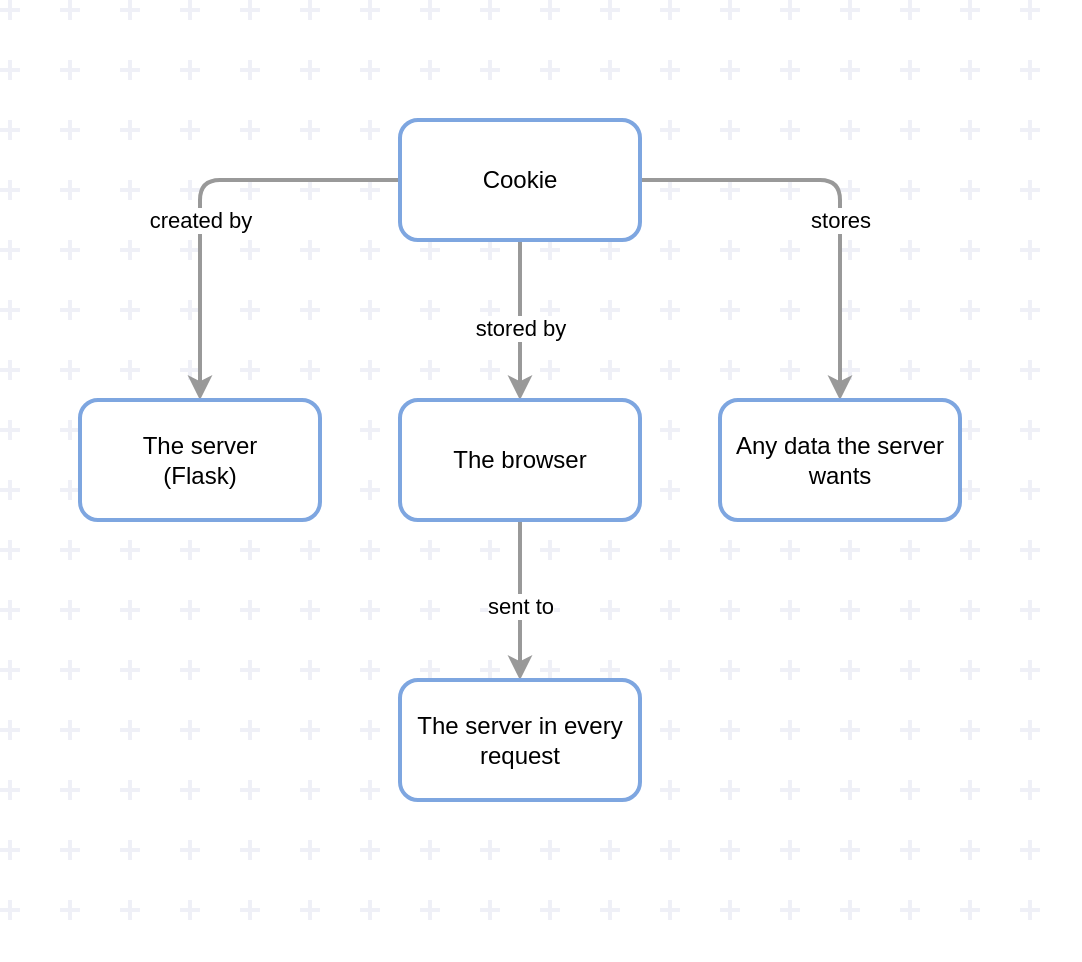 <mxfile scale="2.5" border="0">
    <diagram id="hvXVmtLN84fM57t1r2kW" name="Page-1">
        <mxGraphModel dx="1111" dy="496" grid="1" gridSize="10" guides="1" tooltips="1" connect="1" arrows="1" fold="1" page="1" pageScale="1" pageWidth="1169" pageHeight="827" math="0" shadow="0">
            <root>
                <mxCell id="0"/>
                <mxCell id="WDFroLOSNas-2Gb8HKun-86" value="Pattern" parent="0"/>
                <mxCell id="WDFroLOSNas-2Gb8HKun-160" value="" style="group" parent="WDFroLOSNas-2Gb8HKun-86" vertex="1" connectable="0">
                    <mxGeometry x="300" width="540" height="480" as="geometry"/>
                </mxCell>
                <mxCell id="WDFroLOSNas-2Gb8HKun-87" value="" style="shape=image;verticalLabelPosition=bottom;labelBackgroundColor=none;verticalAlign=top;aspect=fixed;imageAspect=0;image=data:image/svg+xml,%3Csvg width='60' height='60' viewBox='0 0 60 60' xmlns='http://www.w3.org/2000/svg'%3E%3Cg fill='none' fill-rule='evenodd'%3E%3Cg fill='%23d3d4e8' fill-opacity='0.36'%3E%3Cpath d='M36 34v-4h-2v4h-4v2h4v4h2v-4h4v-2h-4zm0-30V0h-2v4h-4v2h4v4h2V6h4V4h-4zM6 34v-4H4v4H0v2h4v4h2v-4h4v-2H6zM6 4V0H4v4H0v2h4v4h2V6h4V4H6z'/%3E%3C/g%3E%3C/g%3E%3C/svg%3E;imageBackground=none;fontColor=none;noLabel=1;sketch=0;imageBorder=none;" parent="WDFroLOSNas-2Gb8HKun-160" vertex="1">
                    <mxGeometry x="120" width="60" height="60" as="geometry"/>
                </mxCell>
                <mxCell id="WDFroLOSNas-2Gb8HKun-88" value="" style="shape=image;verticalLabelPosition=bottom;labelBackgroundColor=none;verticalAlign=top;aspect=fixed;imageAspect=0;image=data:image/svg+xml,%3Csvg width='60' height='60' viewBox='0 0 60 60' xmlns='http://www.w3.org/2000/svg'%3E%3Cg fill='none' fill-rule='evenodd'%3E%3Cg fill='%23d3d4e8' fill-opacity='0.36'%3E%3Cpath d='M36 34v-4h-2v4h-4v2h4v4h2v-4h4v-2h-4zm0-30V0h-2v4h-4v2h4v4h2V6h4V4h-4zM6 34v-4H4v4H0v2h4v4h2v-4h4v-2H6zM6 4V0H4v4H0v2h4v4h2V6h4V4H6z'/%3E%3C/g%3E%3C/g%3E%3C/svg%3E;imageBackground=none;fontColor=none;noLabel=1;sketch=0;imageBorder=none;" parent="WDFroLOSNas-2Gb8HKun-160" vertex="1">
                    <mxGeometry x="60" width="60" height="60" as="geometry"/>
                </mxCell>
                <mxCell id="WDFroLOSNas-2Gb8HKun-89" value="" style="shape=image;verticalLabelPosition=bottom;labelBackgroundColor=none;verticalAlign=top;aspect=fixed;imageAspect=0;image=data:image/svg+xml,%3Csvg width='60' height='60' viewBox='0 0 60 60' xmlns='http://www.w3.org/2000/svg'%3E%3Cg fill='none' fill-rule='evenodd'%3E%3Cg fill='%23d3d4e8' fill-opacity='0.36'%3E%3Cpath d='M36 34v-4h-2v4h-4v2h4v4h2v-4h4v-2h-4zm0-30V0h-2v4h-4v2h4v4h2V6h4V4h-4zM6 34v-4H4v4H0v2h4v4h2v-4h4v-2H6zM6 4V0H4v4H0v2h4v4h2V6h4V4H6z'/%3E%3C/g%3E%3C/g%3E%3C/svg%3E;imageBackground=none;fontColor=none;noLabel=1;sketch=0;imageBorder=none;" parent="WDFroLOSNas-2Gb8HKun-160" vertex="1">
                    <mxGeometry width="60" height="60" as="geometry"/>
                </mxCell>
                <mxCell id="WDFroLOSNas-2Gb8HKun-90" value="" style="shape=image;verticalLabelPosition=bottom;labelBackgroundColor=none;verticalAlign=top;aspect=fixed;imageAspect=0;image=data:image/svg+xml,%3Csvg width='60' height='60' viewBox='0 0 60 60' xmlns='http://www.w3.org/2000/svg'%3E%3Cg fill='none' fill-rule='evenodd'%3E%3Cg fill='%23d3d4e8' fill-opacity='0.36'%3E%3Cpath d='M36 34v-4h-2v4h-4v2h4v4h2v-4h4v-2h-4zm0-30V0h-2v4h-4v2h4v4h2V6h4V4h-4zM6 34v-4H4v4H0v2h4v4h2v-4h4v-2H6zM6 4V0H4v4H0v2h4v4h2V6h4V4H6z'/%3E%3C/g%3E%3C/g%3E%3C/svg%3E;imageBackground=none;fontColor=none;noLabel=1;sketch=0;imageBorder=none;" parent="WDFroLOSNas-2Gb8HKun-160" vertex="1">
                    <mxGeometry x="360" width="60" height="60" as="geometry"/>
                </mxCell>
                <mxCell id="WDFroLOSNas-2Gb8HKun-91" value="" style="shape=image;verticalLabelPosition=bottom;labelBackgroundColor=none;verticalAlign=top;aspect=fixed;imageAspect=0;image=data:image/svg+xml,%3Csvg width='60' height='60' viewBox='0 0 60 60' xmlns='http://www.w3.org/2000/svg'%3E%3Cg fill='none' fill-rule='evenodd'%3E%3Cg fill='%23d3d4e8' fill-opacity='0.36'%3E%3Cpath d='M36 34v-4h-2v4h-4v2h4v4h2v-4h4v-2h-4zm0-30V0h-2v4h-4v2h4v4h2V6h4V4h-4zM6 34v-4H4v4H0v2h4v4h2v-4h4v-2H6zM6 4V0H4v4H0v2h4v4h2V6h4V4H6z'/%3E%3C/g%3E%3C/g%3E%3C/svg%3E;imageBackground=none;fontColor=none;noLabel=1;sketch=0;imageBorder=none;" parent="WDFroLOSNas-2Gb8HKun-160" vertex="1">
                    <mxGeometry x="300" width="60" height="60" as="geometry"/>
                </mxCell>
                <mxCell id="WDFroLOSNas-2Gb8HKun-92" value="" style="shape=image;verticalLabelPosition=bottom;labelBackgroundColor=none;verticalAlign=top;aspect=fixed;imageAspect=0;image=data:image/svg+xml,%3Csvg width='60' height='60' viewBox='0 0 60 60' xmlns='http://www.w3.org/2000/svg'%3E%3Cg fill='none' fill-rule='evenodd'%3E%3Cg fill='%23d3d4e8' fill-opacity='0.36'%3E%3Cpath d='M36 34v-4h-2v4h-4v2h4v4h2v-4h4v-2h-4zm0-30V0h-2v4h-4v2h4v4h2V6h4V4h-4zM6 34v-4H4v4H0v2h4v4h2v-4h4v-2H6zM6 4V0H4v4H0v2h4v4h2V6h4V4H6z'/%3E%3C/g%3E%3C/g%3E%3C/svg%3E;imageBackground=none;fontColor=none;noLabel=1;sketch=0;imageBorder=none;" parent="WDFroLOSNas-2Gb8HKun-160" vertex="1">
                    <mxGeometry x="240" width="60" height="60" as="geometry"/>
                </mxCell>
                <mxCell id="WDFroLOSNas-2Gb8HKun-93" value="" style="shape=image;verticalLabelPosition=bottom;labelBackgroundColor=none;verticalAlign=top;aspect=fixed;imageAspect=0;image=data:image/svg+xml,%3Csvg width='60' height='60' viewBox='0 0 60 60' xmlns='http://www.w3.org/2000/svg'%3E%3Cg fill='none' fill-rule='evenodd'%3E%3Cg fill='%23d3d4e8' fill-opacity='0.36'%3E%3Cpath d='M36 34v-4h-2v4h-4v2h4v4h2v-4h4v-2h-4zm0-30V0h-2v4h-4v2h4v4h2V6h4V4h-4zM6 34v-4H4v4H0v2h4v4h2v-4h4v-2H6zM6 4V0H4v4H0v2h4v4h2V6h4V4H6z'/%3E%3C/g%3E%3C/g%3E%3C/svg%3E;imageBackground=none;fontColor=none;noLabel=1;sketch=0;imageBorder=none;" parent="WDFroLOSNas-2Gb8HKun-160" vertex="1">
                    <mxGeometry x="180" width="60" height="60" as="geometry"/>
                </mxCell>
                <mxCell id="WDFroLOSNas-2Gb8HKun-94" value="" style="shape=image;verticalLabelPosition=bottom;labelBackgroundColor=none;verticalAlign=top;aspect=fixed;imageAspect=0;image=data:image/svg+xml,%3Csvg width='60' height='60' viewBox='0 0 60 60' xmlns='http://www.w3.org/2000/svg'%3E%3Cg fill='none' fill-rule='evenodd'%3E%3Cg fill='%23d3d4e8' fill-opacity='0.36'%3E%3Cpath d='M36 34v-4h-2v4h-4v2h4v4h2v-4h4v-2h-4zm0-30V0h-2v4h-4v2h4v4h2V6h4V4h-4zM6 34v-4H4v4H0v2h4v4h2v-4h4v-2H6zM6 4V0H4v4H0v2h4v4h2V6h4V4H6z'/%3E%3C/g%3E%3C/g%3E%3C/svg%3E;imageBackground=none;fontColor=none;noLabel=1;sketch=0;imageBorder=none;" parent="WDFroLOSNas-2Gb8HKun-160" vertex="1">
                    <mxGeometry x="480" width="60" height="60" as="geometry"/>
                </mxCell>
                <mxCell id="WDFroLOSNas-2Gb8HKun-95" value="" style="shape=image;verticalLabelPosition=bottom;labelBackgroundColor=none;verticalAlign=top;aspect=fixed;imageAspect=0;image=data:image/svg+xml,%3Csvg width='60' height='60' viewBox='0 0 60 60' xmlns='http://www.w3.org/2000/svg'%3E%3Cg fill='none' fill-rule='evenodd'%3E%3Cg fill='%23d3d4e8' fill-opacity='0.36'%3E%3Cpath d='M36 34v-4h-2v4h-4v2h4v4h2v-4h4v-2h-4zm0-30V0h-2v4h-4v2h4v4h2V6h4V4h-4zM6 34v-4H4v4H0v2h4v4h2v-4h4v-2H6zM6 4V0H4v4H0v2h4v4h2V6h4V4H6z'/%3E%3C/g%3E%3C/g%3E%3C/svg%3E;imageBackground=none;fontColor=none;noLabel=1;sketch=0;imageBorder=none;" parent="WDFroLOSNas-2Gb8HKun-160" vertex="1">
                    <mxGeometry x="420" width="60" height="60" as="geometry"/>
                </mxCell>
                <mxCell id="WDFroLOSNas-2Gb8HKun-96" value="" style="shape=image;verticalLabelPosition=bottom;labelBackgroundColor=none;verticalAlign=top;aspect=fixed;imageAspect=0;image=data:image/svg+xml,%3Csvg width='60' height='60' viewBox='0 0 60 60' xmlns='http://www.w3.org/2000/svg'%3E%3Cg fill='none' fill-rule='evenodd'%3E%3Cg fill='%23d3d4e8' fill-opacity='0.36'%3E%3Cpath d='M36 34v-4h-2v4h-4v2h4v4h2v-4h4v-2h-4zm0-30V0h-2v4h-4v2h4v4h2V6h4V4h-4zM6 34v-4H4v4H0v2h4v4h2v-4h4v-2H6zM6 4V0H4v4H0v2h4v4h2V6h4V4H6z'/%3E%3C/g%3E%3C/g%3E%3C/svg%3E;imageBackground=none;fontColor=none;noLabel=1;sketch=0;imageBorder=none;" parent="WDFroLOSNas-2Gb8HKun-160" vertex="1">
                    <mxGeometry x="120" y="60" width="60" height="60" as="geometry"/>
                </mxCell>
                <mxCell id="WDFroLOSNas-2Gb8HKun-97" value="" style="shape=image;verticalLabelPosition=bottom;labelBackgroundColor=none;verticalAlign=top;aspect=fixed;imageAspect=0;image=data:image/svg+xml,%3Csvg width='60' height='60' viewBox='0 0 60 60' xmlns='http://www.w3.org/2000/svg'%3E%3Cg fill='none' fill-rule='evenodd'%3E%3Cg fill='%23d3d4e8' fill-opacity='0.36'%3E%3Cpath d='M36 34v-4h-2v4h-4v2h4v4h2v-4h4v-2h-4zm0-30V0h-2v4h-4v2h4v4h2V6h4V4h-4zM6 34v-4H4v4H0v2h4v4h2v-4h4v-2H6zM6 4V0H4v4H0v2h4v4h2V6h4V4H6z'/%3E%3C/g%3E%3C/g%3E%3C/svg%3E;imageBackground=none;fontColor=none;noLabel=1;sketch=0;imageBorder=none;" parent="WDFroLOSNas-2Gb8HKun-160" vertex="1">
                    <mxGeometry x="60" y="60" width="60" height="60" as="geometry"/>
                </mxCell>
                <mxCell id="WDFroLOSNas-2Gb8HKun-98" value="" style="shape=image;verticalLabelPosition=bottom;labelBackgroundColor=none;verticalAlign=top;aspect=fixed;imageAspect=0;image=data:image/svg+xml,%3Csvg width='60' height='60' viewBox='0 0 60 60' xmlns='http://www.w3.org/2000/svg'%3E%3Cg fill='none' fill-rule='evenodd'%3E%3Cg fill='%23d3d4e8' fill-opacity='0.36'%3E%3Cpath d='M36 34v-4h-2v4h-4v2h4v4h2v-4h4v-2h-4zm0-30V0h-2v4h-4v2h4v4h2V6h4V4h-4zM6 34v-4H4v4H0v2h4v4h2v-4h4v-2H6zM6 4V0H4v4H0v2h4v4h2V6h4V4H6z'/%3E%3C/g%3E%3C/g%3E%3C/svg%3E;imageBackground=none;fontColor=none;noLabel=1;sketch=0;imageBorder=none;" parent="WDFroLOSNas-2Gb8HKun-160" vertex="1">
                    <mxGeometry y="60" width="60" height="60" as="geometry"/>
                </mxCell>
                <mxCell id="WDFroLOSNas-2Gb8HKun-99" value="" style="shape=image;verticalLabelPosition=bottom;labelBackgroundColor=none;verticalAlign=top;aspect=fixed;imageAspect=0;image=data:image/svg+xml,%3Csvg width='60' height='60' viewBox='0 0 60 60' xmlns='http://www.w3.org/2000/svg'%3E%3Cg fill='none' fill-rule='evenodd'%3E%3Cg fill='%23d3d4e8' fill-opacity='0.36'%3E%3Cpath d='M36 34v-4h-2v4h-4v2h4v4h2v-4h4v-2h-4zm0-30V0h-2v4h-4v2h4v4h2V6h4V4h-4zM6 34v-4H4v4H0v2h4v4h2v-4h4v-2H6zM6 4V0H4v4H0v2h4v4h2V6h4V4H6z'/%3E%3C/g%3E%3C/g%3E%3C/svg%3E;imageBackground=none;fontColor=none;noLabel=1;sketch=0;imageBorder=none;" parent="WDFroLOSNas-2Gb8HKun-160" vertex="1">
                    <mxGeometry x="360" y="60" width="60" height="60" as="geometry"/>
                </mxCell>
                <mxCell id="WDFroLOSNas-2Gb8HKun-100" value="" style="shape=image;verticalLabelPosition=bottom;labelBackgroundColor=none;verticalAlign=top;aspect=fixed;imageAspect=0;image=data:image/svg+xml,%3Csvg width='60' height='60' viewBox='0 0 60 60' xmlns='http://www.w3.org/2000/svg'%3E%3Cg fill='none' fill-rule='evenodd'%3E%3Cg fill='%23d3d4e8' fill-opacity='0.36'%3E%3Cpath d='M36 34v-4h-2v4h-4v2h4v4h2v-4h4v-2h-4zm0-30V0h-2v4h-4v2h4v4h2V6h4V4h-4zM6 34v-4H4v4H0v2h4v4h2v-4h4v-2H6zM6 4V0H4v4H0v2h4v4h2V6h4V4H6z'/%3E%3C/g%3E%3C/g%3E%3C/svg%3E;imageBackground=none;fontColor=none;noLabel=1;sketch=0;imageBorder=none;" parent="WDFroLOSNas-2Gb8HKun-160" vertex="1">
                    <mxGeometry x="300" y="60" width="60" height="60" as="geometry"/>
                </mxCell>
                <mxCell id="WDFroLOSNas-2Gb8HKun-101" value="" style="shape=image;verticalLabelPosition=bottom;labelBackgroundColor=none;verticalAlign=top;aspect=fixed;imageAspect=0;image=data:image/svg+xml,%3Csvg width='60' height='60' viewBox='0 0 60 60' xmlns='http://www.w3.org/2000/svg'%3E%3Cg fill='none' fill-rule='evenodd'%3E%3Cg fill='%23d3d4e8' fill-opacity='0.36'%3E%3Cpath d='M36 34v-4h-2v4h-4v2h4v4h2v-4h4v-2h-4zm0-30V0h-2v4h-4v2h4v4h2V6h4V4h-4zM6 34v-4H4v4H0v2h4v4h2v-4h4v-2H6zM6 4V0H4v4H0v2h4v4h2V6h4V4H6z'/%3E%3C/g%3E%3C/g%3E%3C/svg%3E;imageBackground=none;fontColor=none;noLabel=1;sketch=0;imageBorder=none;" parent="WDFroLOSNas-2Gb8HKun-160" vertex="1">
                    <mxGeometry x="240" y="60" width="60" height="60" as="geometry"/>
                </mxCell>
                <mxCell id="WDFroLOSNas-2Gb8HKun-102" value="" style="shape=image;verticalLabelPosition=bottom;labelBackgroundColor=none;verticalAlign=top;aspect=fixed;imageAspect=0;image=data:image/svg+xml,%3Csvg width='60' height='60' viewBox='0 0 60 60' xmlns='http://www.w3.org/2000/svg'%3E%3Cg fill='none' fill-rule='evenodd'%3E%3Cg fill='%23d3d4e8' fill-opacity='0.36'%3E%3Cpath d='M36 34v-4h-2v4h-4v2h4v4h2v-4h4v-2h-4zm0-30V0h-2v4h-4v2h4v4h2V6h4V4h-4zM6 34v-4H4v4H0v2h4v4h2v-4h4v-2H6zM6 4V0H4v4H0v2h4v4h2V6h4V4H6z'/%3E%3C/g%3E%3C/g%3E%3C/svg%3E;imageBackground=none;fontColor=none;noLabel=1;sketch=0;imageBorder=none;" parent="WDFroLOSNas-2Gb8HKun-160" vertex="1">
                    <mxGeometry x="180" y="60" width="60" height="60" as="geometry"/>
                </mxCell>
                <mxCell id="WDFroLOSNas-2Gb8HKun-103" value="" style="shape=image;verticalLabelPosition=bottom;labelBackgroundColor=none;verticalAlign=top;aspect=fixed;imageAspect=0;image=data:image/svg+xml,%3Csvg width='60' height='60' viewBox='0 0 60 60' xmlns='http://www.w3.org/2000/svg'%3E%3Cg fill='none' fill-rule='evenodd'%3E%3Cg fill='%23d3d4e8' fill-opacity='0.36'%3E%3Cpath d='M36 34v-4h-2v4h-4v2h4v4h2v-4h4v-2h-4zm0-30V0h-2v4h-4v2h4v4h2V6h4V4h-4zM6 34v-4H4v4H0v2h4v4h2v-4h4v-2H6zM6 4V0H4v4H0v2h4v4h2V6h4V4H6z'/%3E%3C/g%3E%3C/g%3E%3C/svg%3E;imageBackground=none;fontColor=none;noLabel=1;sketch=0;imageBorder=none;" parent="WDFroLOSNas-2Gb8HKun-160" vertex="1">
                    <mxGeometry x="480" y="60" width="60" height="60" as="geometry"/>
                </mxCell>
                <mxCell id="WDFroLOSNas-2Gb8HKun-104" value="" style="shape=image;verticalLabelPosition=bottom;labelBackgroundColor=none;verticalAlign=top;aspect=fixed;imageAspect=0;image=data:image/svg+xml,%3Csvg width='60' height='60' viewBox='0 0 60 60' xmlns='http://www.w3.org/2000/svg'%3E%3Cg fill='none' fill-rule='evenodd'%3E%3Cg fill='%23d3d4e8' fill-opacity='0.36'%3E%3Cpath d='M36 34v-4h-2v4h-4v2h4v4h2v-4h4v-2h-4zm0-30V0h-2v4h-4v2h4v4h2V6h4V4h-4zM6 34v-4H4v4H0v2h4v4h2v-4h4v-2H6zM6 4V0H4v4H0v2h4v4h2V6h4V4H6z'/%3E%3C/g%3E%3C/g%3E%3C/svg%3E;imageBackground=none;fontColor=none;noLabel=1;sketch=0;imageBorder=none;" parent="WDFroLOSNas-2Gb8HKun-160" vertex="1">
                    <mxGeometry x="420" y="60" width="60" height="60" as="geometry"/>
                </mxCell>
                <mxCell id="WDFroLOSNas-2Gb8HKun-105" value="" style="shape=image;verticalLabelPosition=bottom;labelBackgroundColor=none;verticalAlign=top;aspect=fixed;imageAspect=0;image=data:image/svg+xml,%3Csvg width='60' height='60' viewBox='0 0 60 60' xmlns='http://www.w3.org/2000/svg'%3E%3Cg fill='none' fill-rule='evenodd'%3E%3Cg fill='%23d3d4e8' fill-opacity='0.36'%3E%3Cpath d='M36 34v-4h-2v4h-4v2h4v4h2v-4h4v-2h-4zm0-30V0h-2v4h-4v2h4v4h2V6h4V4h-4zM6 34v-4H4v4H0v2h4v4h2v-4h4v-2H6zM6 4V0H4v4H0v2h4v4h2V6h4V4H6z'/%3E%3C/g%3E%3C/g%3E%3C/svg%3E;imageBackground=none;fontColor=none;noLabel=1;sketch=0;imageBorder=none;" parent="WDFroLOSNas-2Gb8HKun-160" vertex="1">
                    <mxGeometry x="120" y="120" width="60" height="60" as="geometry"/>
                </mxCell>
                <mxCell id="WDFroLOSNas-2Gb8HKun-106" value="" style="shape=image;verticalLabelPosition=bottom;labelBackgroundColor=none;verticalAlign=top;aspect=fixed;imageAspect=0;image=data:image/svg+xml,%3Csvg width='60' height='60' viewBox='0 0 60 60' xmlns='http://www.w3.org/2000/svg'%3E%3Cg fill='none' fill-rule='evenodd'%3E%3Cg fill='%23d3d4e8' fill-opacity='0.36'%3E%3Cpath d='M36 34v-4h-2v4h-4v2h4v4h2v-4h4v-2h-4zm0-30V0h-2v4h-4v2h4v4h2V6h4V4h-4zM6 34v-4H4v4H0v2h4v4h2v-4h4v-2H6zM6 4V0H4v4H0v2h4v4h2V6h4V4H6z'/%3E%3C/g%3E%3C/g%3E%3C/svg%3E;imageBackground=none;fontColor=none;noLabel=1;sketch=0;imageBorder=none;" parent="WDFroLOSNas-2Gb8HKun-160" vertex="1">
                    <mxGeometry x="60" y="120" width="60" height="60" as="geometry"/>
                </mxCell>
                <mxCell id="WDFroLOSNas-2Gb8HKun-107" value="" style="shape=image;verticalLabelPosition=bottom;labelBackgroundColor=none;verticalAlign=top;aspect=fixed;imageAspect=0;image=data:image/svg+xml,%3Csvg width='60' height='60' viewBox='0 0 60 60' xmlns='http://www.w3.org/2000/svg'%3E%3Cg fill='none' fill-rule='evenodd'%3E%3Cg fill='%23d3d4e8' fill-opacity='0.36'%3E%3Cpath d='M36 34v-4h-2v4h-4v2h4v4h2v-4h4v-2h-4zm0-30V0h-2v4h-4v2h4v4h2V6h4V4h-4zM6 34v-4H4v4H0v2h4v4h2v-4h4v-2H6zM6 4V0H4v4H0v2h4v4h2V6h4V4H6z'/%3E%3C/g%3E%3C/g%3E%3C/svg%3E;imageBackground=none;fontColor=none;noLabel=1;sketch=0;imageBorder=none;" parent="WDFroLOSNas-2Gb8HKun-160" vertex="1">
                    <mxGeometry y="120" width="60" height="60" as="geometry"/>
                </mxCell>
                <mxCell id="WDFroLOSNas-2Gb8HKun-108" value="" style="shape=image;verticalLabelPosition=bottom;labelBackgroundColor=none;verticalAlign=top;aspect=fixed;imageAspect=0;image=data:image/svg+xml,%3Csvg width='60' height='60' viewBox='0 0 60 60' xmlns='http://www.w3.org/2000/svg'%3E%3Cg fill='none' fill-rule='evenodd'%3E%3Cg fill='%23d3d4e8' fill-opacity='0.36'%3E%3Cpath d='M36 34v-4h-2v4h-4v2h4v4h2v-4h4v-2h-4zm0-30V0h-2v4h-4v2h4v4h2V6h4V4h-4zM6 34v-4H4v4H0v2h4v4h2v-4h4v-2H6zM6 4V0H4v4H0v2h4v4h2V6h4V4H6z'/%3E%3C/g%3E%3C/g%3E%3C/svg%3E;imageBackground=none;fontColor=none;noLabel=1;sketch=0;imageBorder=none;" parent="WDFroLOSNas-2Gb8HKun-160" vertex="1">
                    <mxGeometry x="360" y="120" width="60" height="60" as="geometry"/>
                </mxCell>
                <mxCell id="WDFroLOSNas-2Gb8HKun-109" value="" style="shape=image;verticalLabelPosition=bottom;labelBackgroundColor=none;verticalAlign=top;aspect=fixed;imageAspect=0;image=data:image/svg+xml,%3Csvg width='60' height='60' viewBox='0 0 60 60' xmlns='http://www.w3.org/2000/svg'%3E%3Cg fill='none' fill-rule='evenodd'%3E%3Cg fill='%23d3d4e8' fill-opacity='0.36'%3E%3Cpath d='M36 34v-4h-2v4h-4v2h4v4h2v-4h4v-2h-4zm0-30V0h-2v4h-4v2h4v4h2V6h4V4h-4zM6 34v-4H4v4H0v2h4v4h2v-4h4v-2H6zM6 4V0H4v4H0v2h4v4h2V6h4V4H6z'/%3E%3C/g%3E%3C/g%3E%3C/svg%3E;imageBackground=none;fontColor=none;noLabel=1;sketch=0;imageBorder=none;" parent="WDFroLOSNas-2Gb8HKun-160" vertex="1">
                    <mxGeometry x="300" y="120" width="60" height="60" as="geometry"/>
                </mxCell>
                <mxCell id="WDFroLOSNas-2Gb8HKun-110" value="" style="shape=image;verticalLabelPosition=bottom;labelBackgroundColor=none;verticalAlign=top;aspect=fixed;imageAspect=0;image=data:image/svg+xml,%3Csvg width='60' height='60' viewBox='0 0 60 60' xmlns='http://www.w3.org/2000/svg'%3E%3Cg fill='none' fill-rule='evenodd'%3E%3Cg fill='%23d3d4e8' fill-opacity='0.36'%3E%3Cpath d='M36 34v-4h-2v4h-4v2h4v4h2v-4h4v-2h-4zm0-30V0h-2v4h-4v2h4v4h2V6h4V4h-4zM6 34v-4H4v4H0v2h4v4h2v-4h4v-2H6zM6 4V0H4v4H0v2h4v4h2V6h4V4H6z'/%3E%3C/g%3E%3C/g%3E%3C/svg%3E;imageBackground=none;fontColor=none;noLabel=1;sketch=0;imageBorder=none;" parent="WDFroLOSNas-2Gb8HKun-160" vertex="1">
                    <mxGeometry x="240" y="120" width="60" height="60" as="geometry"/>
                </mxCell>
                <mxCell id="WDFroLOSNas-2Gb8HKun-111" value="" style="shape=image;verticalLabelPosition=bottom;labelBackgroundColor=none;verticalAlign=top;aspect=fixed;imageAspect=0;image=data:image/svg+xml,%3Csvg width='60' height='60' viewBox='0 0 60 60' xmlns='http://www.w3.org/2000/svg'%3E%3Cg fill='none' fill-rule='evenodd'%3E%3Cg fill='%23d3d4e8' fill-opacity='0.36'%3E%3Cpath d='M36 34v-4h-2v4h-4v2h4v4h2v-4h4v-2h-4zm0-30V0h-2v4h-4v2h4v4h2V6h4V4h-4zM6 34v-4H4v4H0v2h4v4h2v-4h4v-2H6zM6 4V0H4v4H0v2h4v4h2V6h4V4H6z'/%3E%3C/g%3E%3C/g%3E%3C/svg%3E;imageBackground=none;fontColor=none;noLabel=1;sketch=0;imageBorder=none;" parent="WDFroLOSNas-2Gb8HKun-160" vertex="1">
                    <mxGeometry x="180" y="120" width="60" height="60" as="geometry"/>
                </mxCell>
                <mxCell id="WDFroLOSNas-2Gb8HKun-112" value="" style="shape=image;verticalLabelPosition=bottom;labelBackgroundColor=none;verticalAlign=top;aspect=fixed;imageAspect=0;image=data:image/svg+xml,%3Csvg width='60' height='60' viewBox='0 0 60 60' xmlns='http://www.w3.org/2000/svg'%3E%3Cg fill='none' fill-rule='evenodd'%3E%3Cg fill='%23d3d4e8' fill-opacity='0.36'%3E%3Cpath d='M36 34v-4h-2v4h-4v2h4v4h2v-4h4v-2h-4zm0-30V0h-2v4h-4v2h4v4h2V6h4V4h-4zM6 34v-4H4v4H0v2h4v4h2v-4h4v-2H6zM6 4V0H4v4H0v2h4v4h2V6h4V4H6z'/%3E%3C/g%3E%3C/g%3E%3C/svg%3E;imageBackground=none;fontColor=none;noLabel=1;sketch=0;imageBorder=none;" parent="WDFroLOSNas-2Gb8HKun-160" vertex="1">
                    <mxGeometry x="480" y="120" width="60" height="60" as="geometry"/>
                </mxCell>
                <mxCell id="WDFroLOSNas-2Gb8HKun-113" value="" style="shape=image;verticalLabelPosition=bottom;labelBackgroundColor=none;verticalAlign=top;aspect=fixed;imageAspect=0;image=data:image/svg+xml,%3Csvg width='60' height='60' viewBox='0 0 60 60' xmlns='http://www.w3.org/2000/svg'%3E%3Cg fill='none' fill-rule='evenodd'%3E%3Cg fill='%23d3d4e8' fill-opacity='0.36'%3E%3Cpath d='M36 34v-4h-2v4h-4v2h4v4h2v-4h4v-2h-4zm0-30V0h-2v4h-4v2h4v4h2V6h4V4h-4zM6 34v-4H4v4H0v2h4v4h2v-4h4v-2H6zM6 4V0H4v4H0v2h4v4h2V6h4V4H6z'/%3E%3C/g%3E%3C/g%3E%3C/svg%3E;imageBackground=none;fontColor=none;noLabel=1;sketch=0;imageBorder=none;" parent="WDFroLOSNas-2Gb8HKun-160" vertex="1">
                    <mxGeometry x="420" y="120" width="60" height="60" as="geometry"/>
                </mxCell>
                <mxCell id="WDFroLOSNas-2Gb8HKun-114" value="" style="shape=image;verticalLabelPosition=bottom;labelBackgroundColor=none;verticalAlign=top;aspect=fixed;imageAspect=0;image=data:image/svg+xml,%3Csvg width='60' height='60' viewBox='0 0 60 60' xmlns='http://www.w3.org/2000/svg'%3E%3Cg fill='none' fill-rule='evenodd'%3E%3Cg fill='%23d3d4e8' fill-opacity='0.36'%3E%3Cpath d='M36 34v-4h-2v4h-4v2h4v4h2v-4h4v-2h-4zm0-30V0h-2v4h-4v2h4v4h2V6h4V4h-4zM6 34v-4H4v4H0v2h4v4h2v-4h4v-2H6zM6 4V0H4v4H0v2h4v4h2V6h4V4H6z'/%3E%3C/g%3E%3C/g%3E%3C/svg%3E;imageBackground=none;fontColor=none;noLabel=1;sketch=0;imageBorder=none;" parent="WDFroLOSNas-2Gb8HKun-160" vertex="1">
                    <mxGeometry x="120" y="180" width="60" height="60" as="geometry"/>
                </mxCell>
                <mxCell id="WDFroLOSNas-2Gb8HKun-115" value="" style="shape=image;verticalLabelPosition=bottom;labelBackgroundColor=none;verticalAlign=top;aspect=fixed;imageAspect=0;image=data:image/svg+xml,%3Csvg width='60' height='60' viewBox='0 0 60 60' xmlns='http://www.w3.org/2000/svg'%3E%3Cg fill='none' fill-rule='evenodd'%3E%3Cg fill='%23d3d4e8' fill-opacity='0.36'%3E%3Cpath d='M36 34v-4h-2v4h-4v2h4v4h2v-4h4v-2h-4zm0-30V0h-2v4h-4v2h4v4h2V6h4V4h-4zM6 34v-4H4v4H0v2h4v4h2v-4h4v-2H6zM6 4V0H4v4H0v2h4v4h2V6h4V4H6z'/%3E%3C/g%3E%3C/g%3E%3C/svg%3E;imageBackground=none;fontColor=none;noLabel=1;sketch=0;imageBorder=none;" parent="WDFroLOSNas-2Gb8HKun-160" vertex="1">
                    <mxGeometry x="60" y="180" width="60" height="60" as="geometry"/>
                </mxCell>
                <mxCell id="WDFroLOSNas-2Gb8HKun-116" value="" style="shape=image;verticalLabelPosition=bottom;labelBackgroundColor=none;verticalAlign=top;aspect=fixed;imageAspect=0;image=data:image/svg+xml,%3Csvg width='60' height='60' viewBox='0 0 60 60' xmlns='http://www.w3.org/2000/svg'%3E%3Cg fill='none' fill-rule='evenodd'%3E%3Cg fill='%23d3d4e8' fill-opacity='0.36'%3E%3Cpath d='M36 34v-4h-2v4h-4v2h4v4h2v-4h4v-2h-4zm0-30V0h-2v4h-4v2h4v4h2V6h4V4h-4zM6 34v-4H4v4H0v2h4v4h2v-4h4v-2H6zM6 4V0H4v4H0v2h4v4h2V6h4V4H6z'/%3E%3C/g%3E%3C/g%3E%3C/svg%3E;imageBackground=none;fontColor=none;noLabel=1;sketch=0;imageBorder=none;" parent="WDFroLOSNas-2Gb8HKun-160" vertex="1">
                    <mxGeometry y="180" width="60" height="60" as="geometry"/>
                </mxCell>
                <mxCell id="WDFroLOSNas-2Gb8HKun-117" value="" style="shape=image;verticalLabelPosition=bottom;labelBackgroundColor=none;verticalAlign=top;aspect=fixed;imageAspect=0;image=data:image/svg+xml,%3Csvg width='60' height='60' viewBox='0 0 60 60' xmlns='http://www.w3.org/2000/svg'%3E%3Cg fill='none' fill-rule='evenodd'%3E%3Cg fill='%23d3d4e8' fill-opacity='0.36'%3E%3Cpath d='M36 34v-4h-2v4h-4v2h4v4h2v-4h4v-2h-4zm0-30V0h-2v4h-4v2h4v4h2V6h4V4h-4zM6 34v-4H4v4H0v2h4v4h2v-4h4v-2H6zM6 4V0H4v4H0v2h4v4h2V6h4V4H6z'/%3E%3C/g%3E%3C/g%3E%3C/svg%3E;imageBackground=none;fontColor=none;noLabel=1;sketch=0;imageBorder=none;" parent="WDFroLOSNas-2Gb8HKun-160" vertex="1">
                    <mxGeometry x="360" y="180" width="60" height="60" as="geometry"/>
                </mxCell>
                <mxCell id="WDFroLOSNas-2Gb8HKun-118" value="" style="shape=image;verticalLabelPosition=bottom;labelBackgroundColor=none;verticalAlign=top;aspect=fixed;imageAspect=0;image=data:image/svg+xml,%3Csvg width='60' height='60' viewBox='0 0 60 60' xmlns='http://www.w3.org/2000/svg'%3E%3Cg fill='none' fill-rule='evenodd'%3E%3Cg fill='%23d3d4e8' fill-opacity='0.36'%3E%3Cpath d='M36 34v-4h-2v4h-4v2h4v4h2v-4h4v-2h-4zm0-30V0h-2v4h-4v2h4v4h2V6h4V4h-4zM6 34v-4H4v4H0v2h4v4h2v-4h4v-2H6zM6 4V0H4v4H0v2h4v4h2V6h4V4H6z'/%3E%3C/g%3E%3C/g%3E%3C/svg%3E;imageBackground=none;fontColor=none;noLabel=1;sketch=0;imageBorder=none;" parent="WDFroLOSNas-2Gb8HKun-160" vertex="1">
                    <mxGeometry x="300" y="180" width="60" height="60" as="geometry"/>
                </mxCell>
                <mxCell id="WDFroLOSNas-2Gb8HKun-119" value="" style="shape=image;verticalLabelPosition=bottom;labelBackgroundColor=none;verticalAlign=top;aspect=fixed;imageAspect=0;image=data:image/svg+xml,%3Csvg width='60' height='60' viewBox='0 0 60 60' xmlns='http://www.w3.org/2000/svg'%3E%3Cg fill='none' fill-rule='evenodd'%3E%3Cg fill='%23d3d4e8' fill-opacity='0.36'%3E%3Cpath d='M36 34v-4h-2v4h-4v2h4v4h2v-4h4v-2h-4zm0-30V0h-2v4h-4v2h4v4h2V6h4V4h-4zM6 34v-4H4v4H0v2h4v4h2v-4h4v-2H6zM6 4V0H4v4H0v2h4v4h2V6h4V4H6z'/%3E%3C/g%3E%3C/g%3E%3C/svg%3E;imageBackground=none;fontColor=none;noLabel=1;sketch=0;imageBorder=none;" parent="WDFroLOSNas-2Gb8HKun-160" vertex="1">
                    <mxGeometry x="240" y="180" width="60" height="60" as="geometry"/>
                </mxCell>
                <mxCell id="WDFroLOSNas-2Gb8HKun-120" value="" style="shape=image;verticalLabelPosition=bottom;labelBackgroundColor=none;verticalAlign=top;aspect=fixed;imageAspect=0;image=data:image/svg+xml,%3Csvg width='60' height='60' viewBox='0 0 60 60' xmlns='http://www.w3.org/2000/svg'%3E%3Cg fill='none' fill-rule='evenodd'%3E%3Cg fill='%23d3d4e8' fill-opacity='0.36'%3E%3Cpath d='M36 34v-4h-2v4h-4v2h4v4h2v-4h4v-2h-4zm0-30V0h-2v4h-4v2h4v4h2V6h4V4h-4zM6 34v-4H4v4H0v2h4v4h2v-4h4v-2H6zM6 4V0H4v4H0v2h4v4h2V6h4V4H6z'/%3E%3C/g%3E%3C/g%3E%3C/svg%3E;imageBackground=none;fontColor=none;noLabel=1;sketch=0;imageBorder=none;" parent="WDFroLOSNas-2Gb8HKun-160" vertex="1">
                    <mxGeometry x="180" y="180" width="60" height="60" as="geometry"/>
                </mxCell>
                <mxCell id="WDFroLOSNas-2Gb8HKun-121" value="" style="shape=image;verticalLabelPosition=bottom;labelBackgroundColor=none;verticalAlign=top;aspect=fixed;imageAspect=0;image=data:image/svg+xml,%3Csvg width='60' height='60' viewBox='0 0 60 60' xmlns='http://www.w3.org/2000/svg'%3E%3Cg fill='none' fill-rule='evenodd'%3E%3Cg fill='%23d3d4e8' fill-opacity='0.36'%3E%3Cpath d='M36 34v-4h-2v4h-4v2h4v4h2v-4h4v-2h-4zm0-30V0h-2v4h-4v2h4v4h2V6h4V4h-4zM6 34v-4H4v4H0v2h4v4h2v-4h4v-2H6zM6 4V0H4v4H0v2h4v4h2V6h4V4H6z'/%3E%3C/g%3E%3C/g%3E%3C/svg%3E;imageBackground=none;fontColor=none;noLabel=1;sketch=0;imageBorder=none;" parent="WDFroLOSNas-2Gb8HKun-160" vertex="1">
                    <mxGeometry x="480" y="180" width="60" height="60" as="geometry"/>
                </mxCell>
                <mxCell id="WDFroLOSNas-2Gb8HKun-122" value="" style="shape=image;verticalLabelPosition=bottom;labelBackgroundColor=none;verticalAlign=top;aspect=fixed;imageAspect=0;image=data:image/svg+xml,%3Csvg width='60' height='60' viewBox='0 0 60 60' xmlns='http://www.w3.org/2000/svg'%3E%3Cg fill='none' fill-rule='evenodd'%3E%3Cg fill='%23d3d4e8' fill-opacity='0.36'%3E%3Cpath d='M36 34v-4h-2v4h-4v2h4v4h2v-4h4v-2h-4zm0-30V0h-2v4h-4v2h4v4h2V6h4V4h-4zM6 34v-4H4v4H0v2h4v4h2v-4h4v-2H6zM6 4V0H4v4H0v2h4v4h2V6h4V4H6z'/%3E%3C/g%3E%3C/g%3E%3C/svg%3E;imageBackground=none;fontColor=none;noLabel=1;sketch=0;imageBorder=none;" parent="WDFroLOSNas-2Gb8HKun-160" vertex="1">
                    <mxGeometry x="420" y="180" width="60" height="60" as="geometry"/>
                </mxCell>
                <mxCell id="WDFroLOSNas-2Gb8HKun-123" value="" style="shape=image;verticalLabelPosition=bottom;labelBackgroundColor=none;verticalAlign=top;aspect=fixed;imageAspect=0;image=data:image/svg+xml,%3Csvg width='60' height='60' viewBox='0 0 60 60' xmlns='http://www.w3.org/2000/svg'%3E%3Cg fill='none' fill-rule='evenodd'%3E%3Cg fill='%23d3d4e8' fill-opacity='0.36'%3E%3Cpath d='M36 34v-4h-2v4h-4v2h4v4h2v-4h4v-2h-4zm0-30V0h-2v4h-4v2h4v4h2V6h4V4h-4zM6 34v-4H4v4H0v2h4v4h2v-4h4v-2H6zM6 4V0H4v4H0v2h4v4h2V6h4V4H6z'/%3E%3C/g%3E%3C/g%3E%3C/svg%3E;imageBackground=none;fontColor=none;noLabel=1;sketch=0;imageBorder=none;" parent="WDFroLOSNas-2Gb8HKun-160" vertex="1">
                    <mxGeometry x="120" y="240" width="60" height="60" as="geometry"/>
                </mxCell>
                <mxCell id="WDFroLOSNas-2Gb8HKun-124" value="" style="shape=image;verticalLabelPosition=bottom;labelBackgroundColor=none;verticalAlign=top;aspect=fixed;imageAspect=0;image=data:image/svg+xml,%3Csvg width='60' height='60' viewBox='0 0 60 60' xmlns='http://www.w3.org/2000/svg'%3E%3Cg fill='none' fill-rule='evenodd'%3E%3Cg fill='%23d3d4e8' fill-opacity='0.36'%3E%3Cpath d='M36 34v-4h-2v4h-4v2h4v4h2v-4h4v-2h-4zm0-30V0h-2v4h-4v2h4v4h2V6h4V4h-4zM6 34v-4H4v4H0v2h4v4h2v-4h4v-2H6zM6 4V0H4v4H0v2h4v4h2V6h4V4H6z'/%3E%3C/g%3E%3C/g%3E%3C/svg%3E;imageBackground=none;fontColor=none;noLabel=1;sketch=0;imageBorder=none;" parent="WDFroLOSNas-2Gb8HKun-160" vertex="1">
                    <mxGeometry x="60" y="240" width="60" height="60" as="geometry"/>
                </mxCell>
                <mxCell id="WDFroLOSNas-2Gb8HKun-125" value="" style="shape=image;verticalLabelPosition=bottom;labelBackgroundColor=none;verticalAlign=top;aspect=fixed;imageAspect=0;image=data:image/svg+xml,%3Csvg width='60' height='60' viewBox='0 0 60 60' xmlns='http://www.w3.org/2000/svg'%3E%3Cg fill='none' fill-rule='evenodd'%3E%3Cg fill='%23d3d4e8' fill-opacity='0.36'%3E%3Cpath d='M36 34v-4h-2v4h-4v2h4v4h2v-4h4v-2h-4zm0-30V0h-2v4h-4v2h4v4h2V6h4V4h-4zM6 34v-4H4v4H0v2h4v4h2v-4h4v-2H6zM6 4V0H4v4H0v2h4v4h2V6h4V4H6z'/%3E%3C/g%3E%3C/g%3E%3C/svg%3E;imageBackground=none;fontColor=none;noLabel=1;sketch=0;imageBorder=none;" parent="WDFroLOSNas-2Gb8HKun-160" vertex="1">
                    <mxGeometry y="240" width="60" height="60" as="geometry"/>
                </mxCell>
                <mxCell id="WDFroLOSNas-2Gb8HKun-126" value="" style="shape=image;verticalLabelPosition=bottom;labelBackgroundColor=none;verticalAlign=top;aspect=fixed;imageAspect=0;image=data:image/svg+xml,%3Csvg width='60' height='60' viewBox='0 0 60 60' xmlns='http://www.w3.org/2000/svg'%3E%3Cg fill='none' fill-rule='evenodd'%3E%3Cg fill='%23d3d4e8' fill-opacity='0.36'%3E%3Cpath d='M36 34v-4h-2v4h-4v2h4v4h2v-4h4v-2h-4zm0-30V0h-2v4h-4v2h4v4h2V6h4V4h-4zM6 34v-4H4v4H0v2h4v4h2v-4h4v-2H6zM6 4V0H4v4H0v2h4v4h2V6h4V4H6z'/%3E%3C/g%3E%3C/g%3E%3C/svg%3E;imageBackground=none;fontColor=none;noLabel=1;sketch=0;imageBorder=none;" parent="WDFroLOSNas-2Gb8HKun-160" vertex="1">
                    <mxGeometry x="360" y="240" width="60" height="60" as="geometry"/>
                </mxCell>
                <mxCell id="WDFroLOSNas-2Gb8HKun-127" value="" style="shape=image;verticalLabelPosition=bottom;labelBackgroundColor=none;verticalAlign=top;aspect=fixed;imageAspect=0;image=data:image/svg+xml,%3Csvg width='60' height='60' viewBox='0 0 60 60' xmlns='http://www.w3.org/2000/svg'%3E%3Cg fill='none' fill-rule='evenodd'%3E%3Cg fill='%23d3d4e8' fill-opacity='0.36'%3E%3Cpath d='M36 34v-4h-2v4h-4v2h4v4h2v-4h4v-2h-4zm0-30V0h-2v4h-4v2h4v4h2V6h4V4h-4zM6 34v-4H4v4H0v2h4v4h2v-4h4v-2H6zM6 4V0H4v4H0v2h4v4h2V6h4V4H6z'/%3E%3C/g%3E%3C/g%3E%3C/svg%3E;imageBackground=none;fontColor=none;noLabel=1;sketch=0;imageBorder=none;" parent="WDFroLOSNas-2Gb8HKun-160" vertex="1">
                    <mxGeometry x="300" y="240" width="60" height="60" as="geometry"/>
                </mxCell>
                <mxCell id="WDFroLOSNas-2Gb8HKun-128" value="" style="shape=image;verticalLabelPosition=bottom;labelBackgroundColor=none;verticalAlign=top;aspect=fixed;imageAspect=0;image=data:image/svg+xml,%3Csvg width='60' height='60' viewBox='0 0 60 60' xmlns='http://www.w3.org/2000/svg'%3E%3Cg fill='none' fill-rule='evenodd'%3E%3Cg fill='%23d3d4e8' fill-opacity='0.36'%3E%3Cpath d='M36 34v-4h-2v4h-4v2h4v4h2v-4h4v-2h-4zm0-30V0h-2v4h-4v2h4v4h2V6h4V4h-4zM6 34v-4H4v4H0v2h4v4h2v-4h4v-2H6zM6 4V0H4v4H0v2h4v4h2V6h4V4H6z'/%3E%3C/g%3E%3C/g%3E%3C/svg%3E;imageBackground=none;fontColor=none;noLabel=1;sketch=0;imageBorder=none;" parent="WDFroLOSNas-2Gb8HKun-160" vertex="1">
                    <mxGeometry x="240" y="240" width="60" height="60" as="geometry"/>
                </mxCell>
                <mxCell id="WDFroLOSNas-2Gb8HKun-129" value="" style="shape=image;verticalLabelPosition=bottom;labelBackgroundColor=none;verticalAlign=top;aspect=fixed;imageAspect=0;image=data:image/svg+xml,%3Csvg width='60' height='60' viewBox='0 0 60 60' xmlns='http://www.w3.org/2000/svg'%3E%3Cg fill='none' fill-rule='evenodd'%3E%3Cg fill='%23d3d4e8' fill-opacity='0.36'%3E%3Cpath d='M36 34v-4h-2v4h-4v2h4v4h2v-4h4v-2h-4zm0-30V0h-2v4h-4v2h4v4h2V6h4V4h-4zM6 34v-4H4v4H0v2h4v4h2v-4h4v-2H6zM6 4V0H4v4H0v2h4v4h2V6h4V4H6z'/%3E%3C/g%3E%3C/g%3E%3C/svg%3E;imageBackground=none;fontColor=none;noLabel=1;sketch=0;imageBorder=none;" parent="WDFroLOSNas-2Gb8HKun-160" vertex="1">
                    <mxGeometry x="180" y="240" width="60" height="60" as="geometry"/>
                </mxCell>
                <mxCell id="WDFroLOSNas-2Gb8HKun-130" value="" style="shape=image;verticalLabelPosition=bottom;labelBackgroundColor=none;verticalAlign=top;aspect=fixed;imageAspect=0;image=data:image/svg+xml,%3Csvg width='60' height='60' viewBox='0 0 60 60' xmlns='http://www.w3.org/2000/svg'%3E%3Cg fill='none' fill-rule='evenodd'%3E%3Cg fill='%23d3d4e8' fill-opacity='0.36'%3E%3Cpath d='M36 34v-4h-2v4h-4v2h4v4h2v-4h4v-2h-4zm0-30V0h-2v4h-4v2h4v4h2V6h4V4h-4zM6 34v-4H4v4H0v2h4v4h2v-4h4v-2H6zM6 4V0H4v4H0v2h4v4h2V6h4V4H6z'/%3E%3C/g%3E%3C/g%3E%3C/svg%3E;imageBackground=none;fontColor=none;noLabel=1;sketch=0;imageBorder=none;" parent="WDFroLOSNas-2Gb8HKun-160" vertex="1">
                    <mxGeometry x="480" y="240" width="60" height="60" as="geometry"/>
                </mxCell>
                <mxCell id="WDFroLOSNas-2Gb8HKun-131" value="" style="shape=image;verticalLabelPosition=bottom;labelBackgroundColor=none;verticalAlign=top;aspect=fixed;imageAspect=0;image=data:image/svg+xml,%3Csvg width='60' height='60' viewBox='0 0 60 60' xmlns='http://www.w3.org/2000/svg'%3E%3Cg fill='none' fill-rule='evenodd'%3E%3Cg fill='%23d3d4e8' fill-opacity='0.36'%3E%3Cpath d='M36 34v-4h-2v4h-4v2h4v4h2v-4h4v-2h-4zm0-30V0h-2v4h-4v2h4v4h2V6h4V4h-4zM6 34v-4H4v4H0v2h4v4h2v-4h4v-2H6zM6 4V0H4v4H0v2h4v4h2V6h4V4H6z'/%3E%3C/g%3E%3C/g%3E%3C/svg%3E;imageBackground=none;fontColor=none;noLabel=1;sketch=0;imageBorder=none;" parent="WDFroLOSNas-2Gb8HKun-160" vertex="1">
                    <mxGeometry x="420" y="240" width="60" height="60" as="geometry"/>
                </mxCell>
                <mxCell id="WDFroLOSNas-2Gb8HKun-132" value="" style="shape=image;verticalLabelPosition=bottom;labelBackgroundColor=none;verticalAlign=top;aspect=fixed;imageAspect=0;image=data:image/svg+xml,%3Csvg width='60' height='60' viewBox='0 0 60 60' xmlns='http://www.w3.org/2000/svg'%3E%3Cg fill='none' fill-rule='evenodd'%3E%3Cg fill='%23d3d4e8' fill-opacity='0.36'%3E%3Cpath d='M36 34v-4h-2v4h-4v2h4v4h2v-4h4v-2h-4zm0-30V0h-2v4h-4v2h4v4h2V6h4V4h-4zM6 34v-4H4v4H0v2h4v4h2v-4h4v-2H6zM6 4V0H4v4H0v2h4v4h2V6h4V4H6z'/%3E%3C/g%3E%3C/g%3E%3C/svg%3E;imageBackground=none;fontColor=none;noLabel=1;sketch=0;imageBorder=none;" parent="WDFroLOSNas-2Gb8HKun-160" vertex="1">
                    <mxGeometry x="120" y="300" width="60" height="60" as="geometry"/>
                </mxCell>
                <mxCell id="WDFroLOSNas-2Gb8HKun-133" value="" style="shape=image;verticalLabelPosition=bottom;labelBackgroundColor=none;verticalAlign=top;aspect=fixed;imageAspect=0;image=data:image/svg+xml,%3Csvg width='60' height='60' viewBox='0 0 60 60' xmlns='http://www.w3.org/2000/svg'%3E%3Cg fill='none' fill-rule='evenodd'%3E%3Cg fill='%23d3d4e8' fill-opacity='0.36'%3E%3Cpath d='M36 34v-4h-2v4h-4v2h4v4h2v-4h4v-2h-4zm0-30V0h-2v4h-4v2h4v4h2V6h4V4h-4zM6 34v-4H4v4H0v2h4v4h2v-4h4v-2H6zM6 4V0H4v4H0v2h4v4h2V6h4V4H6z'/%3E%3C/g%3E%3C/g%3E%3C/svg%3E;imageBackground=none;fontColor=none;noLabel=1;sketch=0;imageBorder=none;" parent="WDFroLOSNas-2Gb8HKun-160" vertex="1">
                    <mxGeometry x="60" y="300" width="60" height="60" as="geometry"/>
                </mxCell>
                <mxCell id="WDFroLOSNas-2Gb8HKun-134" value="" style="shape=image;verticalLabelPosition=bottom;labelBackgroundColor=none;verticalAlign=top;aspect=fixed;imageAspect=0;image=data:image/svg+xml,%3Csvg width='60' height='60' viewBox='0 0 60 60' xmlns='http://www.w3.org/2000/svg'%3E%3Cg fill='none' fill-rule='evenodd'%3E%3Cg fill='%23d3d4e8' fill-opacity='0.36'%3E%3Cpath d='M36 34v-4h-2v4h-4v2h4v4h2v-4h4v-2h-4zm0-30V0h-2v4h-4v2h4v4h2V6h4V4h-4zM6 34v-4H4v4H0v2h4v4h2v-4h4v-2H6zM6 4V0H4v4H0v2h4v4h2V6h4V4H6z'/%3E%3C/g%3E%3C/g%3E%3C/svg%3E;imageBackground=none;fontColor=none;noLabel=1;sketch=0;imageBorder=none;" parent="WDFroLOSNas-2Gb8HKun-160" vertex="1">
                    <mxGeometry y="300" width="60" height="60" as="geometry"/>
                </mxCell>
                <mxCell id="WDFroLOSNas-2Gb8HKun-135" value="" style="shape=image;verticalLabelPosition=bottom;labelBackgroundColor=none;verticalAlign=top;aspect=fixed;imageAspect=0;image=data:image/svg+xml,%3Csvg width='60' height='60' viewBox='0 0 60 60' xmlns='http://www.w3.org/2000/svg'%3E%3Cg fill='none' fill-rule='evenodd'%3E%3Cg fill='%23d3d4e8' fill-opacity='0.36'%3E%3Cpath d='M36 34v-4h-2v4h-4v2h4v4h2v-4h4v-2h-4zm0-30V0h-2v4h-4v2h4v4h2V6h4V4h-4zM6 34v-4H4v4H0v2h4v4h2v-4h4v-2H6zM6 4V0H4v4H0v2h4v4h2V6h4V4H6z'/%3E%3C/g%3E%3C/g%3E%3C/svg%3E;imageBackground=none;fontColor=none;noLabel=1;sketch=0;imageBorder=none;" parent="WDFroLOSNas-2Gb8HKun-160" vertex="1">
                    <mxGeometry x="360" y="300" width="60" height="60" as="geometry"/>
                </mxCell>
                <mxCell id="WDFroLOSNas-2Gb8HKun-136" value="" style="shape=image;verticalLabelPosition=bottom;labelBackgroundColor=none;verticalAlign=top;aspect=fixed;imageAspect=0;image=data:image/svg+xml,%3Csvg width='60' height='60' viewBox='0 0 60 60' xmlns='http://www.w3.org/2000/svg'%3E%3Cg fill='none' fill-rule='evenodd'%3E%3Cg fill='%23d3d4e8' fill-opacity='0.36'%3E%3Cpath d='M36 34v-4h-2v4h-4v2h4v4h2v-4h4v-2h-4zm0-30V0h-2v4h-4v2h4v4h2V6h4V4h-4zM6 34v-4H4v4H0v2h4v4h2v-4h4v-2H6zM6 4V0H4v4H0v2h4v4h2V6h4V4H6z'/%3E%3C/g%3E%3C/g%3E%3C/svg%3E;imageBackground=none;fontColor=none;noLabel=1;sketch=0;imageBorder=none;" parent="WDFroLOSNas-2Gb8HKun-160" vertex="1">
                    <mxGeometry x="300" y="300" width="60" height="60" as="geometry"/>
                </mxCell>
                <mxCell id="WDFroLOSNas-2Gb8HKun-137" value="" style="shape=image;verticalLabelPosition=bottom;labelBackgroundColor=none;verticalAlign=top;aspect=fixed;imageAspect=0;image=data:image/svg+xml,%3Csvg width='60' height='60' viewBox='0 0 60 60' xmlns='http://www.w3.org/2000/svg'%3E%3Cg fill='none' fill-rule='evenodd'%3E%3Cg fill='%23d3d4e8' fill-opacity='0.36'%3E%3Cpath d='M36 34v-4h-2v4h-4v2h4v4h2v-4h4v-2h-4zm0-30V0h-2v4h-4v2h4v4h2V6h4V4h-4zM6 34v-4H4v4H0v2h4v4h2v-4h4v-2H6zM6 4V0H4v4H0v2h4v4h2V6h4V4H6z'/%3E%3C/g%3E%3C/g%3E%3C/svg%3E;imageBackground=none;fontColor=none;noLabel=1;sketch=0;imageBorder=none;" parent="WDFroLOSNas-2Gb8HKun-160" vertex="1">
                    <mxGeometry x="240" y="300" width="60" height="60" as="geometry"/>
                </mxCell>
                <mxCell id="WDFroLOSNas-2Gb8HKun-138" value="" style="shape=image;verticalLabelPosition=bottom;labelBackgroundColor=none;verticalAlign=top;aspect=fixed;imageAspect=0;image=data:image/svg+xml,%3Csvg width='60' height='60' viewBox='0 0 60 60' xmlns='http://www.w3.org/2000/svg'%3E%3Cg fill='none' fill-rule='evenodd'%3E%3Cg fill='%23d3d4e8' fill-opacity='0.36'%3E%3Cpath d='M36 34v-4h-2v4h-4v2h4v4h2v-4h4v-2h-4zm0-30V0h-2v4h-4v2h4v4h2V6h4V4h-4zM6 34v-4H4v4H0v2h4v4h2v-4h4v-2H6zM6 4V0H4v4H0v2h4v4h2V6h4V4H6z'/%3E%3C/g%3E%3C/g%3E%3C/svg%3E;imageBackground=none;fontColor=none;noLabel=1;sketch=0;imageBorder=none;" parent="WDFroLOSNas-2Gb8HKun-160" vertex="1">
                    <mxGeometry x="180" y="300" width="60" height="60" as="geometry"/>
                </mxCell>
                <mxCell id="WDFroLOSNas-2Gb8HKun-139" value="" style="shape=image;verticalLabelPosition=bottom;labelBackgroundColor=none;verticalAlign=top;aspect=fixed;imageAspect=0;image=data:image/svg+xml,%3Csvg width='60' height='60' viewBox='0 0 60 60' xmlns='http://www.w3.org/2000/svg'%3E%3Cg fill='none' fill-rule='evenodd'%3E%3Cg fill='%23d3d4e8' fill-opacity='0.36'%3E%3Cpath d='M36 34v-4h-2v4h-4v2h4v4h2v-4h4v-2h-4zm0-30V0h-2v4h-4v2h4v4h2V6h4V4h-4zM6 34v-4H4v4H0v2h4v4h2v-4h4v-2H6zM6 4V0H4v4H0v2h4v4h2V6h4V4H6z'/%3E%3C/g%3E%3C/g%3E%3C/svg%3E;imageBackground=none;fontColor=none;noLabel=1;sketch=0;imageBorder=none;" parent="WDFroLOSNas-2Gb8HKun-160" vertex="1">
                    <mxGeometry x="480" y="300" width="60" height="60" as="geometry"/>
                </mxCell>
                <mxCell id="WDFroLOSNas-2Gb8HKun-140" value="" style="shape=image;verticalLabelPosition=bottom;labelBackgroundColor=none;verticalAlign=top;aspect=fixed;imageAspect=0;image=data:image/svg+xml,%3Csvg width='60' height='60' viewBox='0 0 60 60' xmlns='http://www.w3.org/2000/svg'%3E%3Cg fill='none' fill-rule='evenodd'%3E%3Cg fill='%23d3d4e8' fill-opacity='0.36'%3E%3Cpath d='M36 34v-4h-2v4h-4v2h4v4h2v-4h4v-2h-4zm0-30V0h-2v4h-4v2h4v4h2V6h4V4h-4zM6 34v-4H4v4H0v2h4v4h2v-4h4v-2H6zM6 4V0H4v4H0v2h4v4h2V6h4V4H6z'/%3E%3C/g%3E%3C/g%3E%3C/svg%3E;imageBackground=none;fontColor=none;noLabel=1;sketch=0;imageBorder=none;" parent="WDFroLOSNas-2Gb8HKun-160" vertex="1">
                    <mxGeometry x="420" y="300" width="60" height="60" as="geometry"/>
                </mxCell>
                <mxCell id="WDFroLOSNas-2Gb8HKun-141" value="" style="shape=image;verticalLabelPosition=bottom;labelBackgroundColor=none;verticalAlign=top;aspect=fixed;imageAspect=0;image=data:image/svg+xml,%3Csvg width='60' height='60' viewBox='0 0 60 60' xmlns='http://www.w3.org/2000/svg'%3E%3Cg fill='none' fill-rule='evenodd'%3E%3Cg fill='%23d3d4e8' fill-opacity='0.36'%3E%3Cpath d='M36 34v-4h-2v4h-4v2h4v4h2v-4h4v-2h-4zm0-30V0h-2v4h-4v2h4v4h2V6h4V4h-4zM6 34v-4H4v4H0v2h4v4h2v-4h4v-2H6zM6 4V0H4v4H0v2h4v4h2V6h4V4H6z'/%3E%3C/g%3E%3C/g%3E%3C/svg%3E;imageBackground=none;fontColor=none;noLabel=1;sketch=0;imageBorder=none;" parent="WDFroLOSNas-2Gb8HKun-160" vertex="1">
                    <mxGeometry x="120" y="360" width="60" height="60" as="geometry"/>
                </mxCell>
                <mxCell id="WDFroLOSNas-2Gb8HKun-142" value="" style="shape=image;verticalLabelPosition=bottom;labelBackgroundColor=none;verticalAlign=top;aspect=fixed;imageAspect=0;image=data:image/svg+xml,%3Csvg width='60' height='60' viewBox='0 0 60 60' xmlns='http://www.w3.org/2000/svg'%3E%3Cg fill='none' fill-rule='evenodd'%3E%3Cg fill='%23d3d4e8' fill-opacity='0.36'%3E%3Cpath d='M36 34v-4h-2v4h-4v2h4v4h2v-4h4v-2h-4zm0-30V0h-2v4h-4v2h4v4h2V6h4V4h-4zM6 34v-4H4v4H0v2h4v4h2v-4h4v-2H6zM6 4V0H4v4H0v2h4v4h2V6h4V4H6z'/%3E%3C/g%3E%3C/g%3E%3C/svg%3E;imageBackground=none;fontColor=none;noLabel=1;sketch=0;imageBorder=none;" parent="WDFroLOSNas-2Gb8HKun-160" vertex="1">
                    <mxGeometry x="60" y="360" width="60" height="60" as="geometry"/>
                </mxCell>
                <mxCell id="WDFroLOSNas-2Gb8HKun-143" value="" style="shape=image;verticalLabelPosition=bottom;labelBackgroundColor=none;verticalAlign=top;aspect=fixed;imageAspect=0;image=data:image/svg+xml,%3Csvg width='60' height='60' viewBox='0 0 60 60' xmlns='http://www.w3.org/2000/svg'%3E%3Cg fill='none' fill-rule='evenodd'%3E%3Cg fill='%23d3d4e8' fill-opacity='0.36'%3E%3Cpath d='M36 34v-4h-2v4h-4v2h4v4h2v-4h4v-2h-4zm0-30V0h-2v4h-4v2h4v4h2V6h4V4h-4zM6 34v-4H4v4H0v2h4v4h2v-4h4v-2H6zM6 4V0H4v4H0v2h4v4h2V6h4V4H6z'/%3E%3C/g%3E%3C/g%3E%3C/svg%3E;imageBackground=none;fontColor=none;noLabel=1;sketch=0;imageBorder=none;" parent="WDFroLOSNas-2Gb8HKun-160" vertex="1">
                    <mxGeometry y="360" width="60" height="60" as="geometry"/>
                </mxCell>
                <mxCell id="WDFroLOSNas-2Gb8HKun-144" value="" style="shape=image;verticalLabelPosition=bottom;labelBackgroundColor=none;verticalAlign=top;aspect=fixed;imageAspect=0;image=data:image/svg+xml,%3Csvg width='60' height='60' viewBox='0 0 60 60' xmlns='http://www.w3.org/2000/svg'%3E%3Cg fill='none' fill-rule='evenodd'%3E%3Cg fill='%23d3d4e8' fill-opacity='0.36'%3E%3Cpath d='M36 34v-4h-2v4h-4v2h4v4h2v-4h4v-2h-4zm0-30V0h-2v4h-4v2h4v4h2V6h4V4h-4zM6 34v-4H4v4H0v2h4v4h2v-4h4v-2H6zM6 4V0H4v4H0v2h4v4h2V6h4V4H6z'/%3E%3C/g%3E%3C/g%3E%3C/svg%3E;imageBackground=none;fontColor=none;noLabel=1;sketch=0;imageBorder=none;" parent="WDFroLOSNas-2Gb8HKun-160" vertex="1">
                    <mxGeometry x="360" y="360" width="60" height="60" as="geometry"/>
                </mxCell>
                <mxCell id="WDFroLOSNas-2Gb8HKun-145" value="" style="shape=image;verticalLabelPosition=bottom;labelBackgroundColor=none;verticalAlign=top;aspect=fixed;imageAspect=0;image=data:image/svg+xml,%3Csvg width='60' height='60' viewBox='0 0 60 60' xmlns='http://www.w3.org/2000/svg'%3E%3Cg fill='none' fill-rule='evenodd'%3E%3Cg fill='%23d3d4e8' fill-opacity='0.36'%3E%3Cpath d='M36 34v-4h-2v4h-4v2h4v4h2v-4h4v-2h-4zm0-30V0h-2v4h-4v2h4v4h2V6h4V4h-4zM6 34v-4H4v4H0v2h4v4h2v-4h4v-2H6zM6 4V0H4v4H0v2h4v4h2V6h4V4H6z'/%3E%3C/g%3E%3C/g%3E%3C/svg%3E;imageBackground=none;fontColor=none;noLabel=1;sketch=0;imageBorder=none;" parent="WDFroLOSNas-2Gb8HKun-160" vertex="1">
                    <mxGeometry x="300" y="360" width="60" height="60" as="geometry"/>
                </mxCell>
                <mxCell id="WDFroLOSNas-2Gb8HKun-146" value="" style="shape=image;verticalLabelPosition=bottom;labelBackgroundColor=none;verticalAlign=top;aspect=fixed;imageAspect=0;image=data:image/svg+xml,%3Csvg width='60' height='60' viewBox='0 0 60 60' xmlns='http://www.w3.org/2000/svg'%3E%3Cg fill='none' fill-rule='evenodd'%3E%3Cg fill='%23d3d4e8' fill-opacity='0.36'%3E%3Cpath d='M36 34v-4h-2v4h-4v2h4v4h2v-4h4v-2h-4zm0-30V0h-2v4h-4v2h4v4h2V6h4V4h-4zM6 34v-4H4v4H0v2h4v4h2v-4h4v-2H6zM6 4V0H4v4H0v2h4v4h2V6h4V4H6z'/%3E%3C/g%3E%3C/g%3E%3C/svg%3E;imageBackground=none;fontColor=none;noLabel=1;sketch=0;imageBorder=none;" parent="WDFroLOSNas-2Gb8HKun-160" vertex="1">
                    <mxGeometry x="240" y="360" width="60" height="60" as="geometry"/>
                </mxCell>
                <mxCell id="WDFroLOSNas-2Gb8HKun-147" value="" style="shape=image;verticalLabelPosition=bottom;labelBackgroundColor=none;verticalAlign=top;aspect=fixed;imageAspect=0;image=data:image/svg+xml,%3Csvg width='60' height='60' viewBox='0 0 60 60' xmlns='http://www.w3.org/2000/svg'%3E%3Cg fill='none' fill-rule='evenodd'%3E%3Cg fill='%23d3d4e8' fill-opacity='0.36'%3E%3Cpath d='M36 34v-4h-2v4h-4v2h4v4h2v-4h4v-2h-4zm0-30V0h-2v4h-4v2h4v4h2V6h4V4h-4zM6 34v-4H4v4H0v2h4v4h2v-4h4v-2H6zM6 4V0H4v4H0v2h4v4h2V6h4V4H6z'/%3E%3C/g%3E%3C/g%3E%3C/svg%3E;imageBackground=none;fontColor=none;noLabel=1;sketch=0;imageBorder=none;" parent="WDFroLOSNas-2Gb8HKun-160" vertex="1">
                    <mxGeometry x="180" y="360" width="60" height="60" as="geometry"/>
                </mxCell>
                <mxCell id="WDFroLOSNas-2Gb8HKun-148" value="" style="shape=image;verticalLabelPosition=bottom;labelBackgroundColor=none;verticalAlign=top;aspect=fixed;imageAspect=0;image=data:image/svg+xml,%3Csvg width='60' height='60' viewBox='0 0 60 60' xmlns='http://www.w3.org/2000/svg'%3E%3Cg fill='none' fill-rule='evenodd'%3E%3Cg fill='%23d3d4e8' fill-opacity='0.36'%3E%3Cpath d='M36 34v-4h-2v4h-4v2h4v4h2v-4h4v-2h-4zm0-30V0h-2v4h-4v2h4v4h2V6h4V4h-4zM6 34v-4H4v4H0v2h4v4h2v-4h4v-2H6zM6 4V0H4v4H0v2h4v4h2V6h4V4H6z'/%3E%3C/g%3E%3C/g%3E%3C/svg%3E;imageBackground=none;fontColor=none;noLabel=1;sketch=0;imageBorder=none;" parent="WDFroLOSNas-2Gb8HKun-160" vertex="1">
                    <mxGeometry x="480" y="360" width="60" height="60" as="geometry"/>
                </mxCell>
                <mxCell id="WDFroLOSNas-2Gb8HKun-149" value="" style="shape=image;verticalLabelPosition=bottom;labelBackgroundColor=none;verticalAlign=top;aspect=fixed;imageAspect=0;image=data:image/svg+xml,%3Csvg width='60' height='60' viewBox='0 0 60 60' xmlns='http://www.w3.org/2000/svg'%3E%3Cg fill='none' fill-rule='evenodd'%3E%3Cg fill='%23d3d4e8' fill-opacity='0.36'%3E%3Cpath d='M36 34v-4h-2v4h-4v2h4v4h2v-4h4v-2h-4zm0-30V0h-2v4h-4v2h4v4h2V6h4V4h-4zM6 34v-4H4v4H0v2h4v4h2v-4h4v-2H6zM6 4V0H4v4H0v2h4v4h2V6h4V4H6z'/%3E%3C/g%3E%3C/g%3E%3C/svg%3E;imageBackground=none;fontColor=none;noLabel=1;sketch=0;imageBorder=none;" parent="WDFroLOSNas-2Gb8HKun-160" vertex="1">
                    <mxGeometry x="420" y="360" width="60" height="60" as="geometry"/>
                </mxCell>
                <mxCell id="WDFroLOSNas-2Gb8HKun-150" value="" style="shape=image;verticalLabelPosition=bottom;labelBackgroundColor=none;verticalAlign=top;aspect=fixed;imageAspect=0;image=data:image/svg+xml,%3Csvg width='60' height='60' viewBox='0 0 60 60' xmlns='http://www.w3.org/2000/svg'%3E%3Cg fill='none' fill-rule='evenodd'%3E%3Cg fill='%23d3d4e8' fill-opacity='0.36'%3E%3Cpath d='M36 34v-4h-2v4h-4v2h4v4h2v-4h4v-2h-4zm0-30V0h-2v4h-4v2h4v4h2V6h4V4h-4zM6 34v-4H4v4H0v2h4v4h2v-4h4v-2H6zM6 4V0H4v4H0v2h4v4h2V6h4V4H6z'/%3E%3C/g%3E%3C/g%3E%3C/svg%3E;imageBackground=none;fontColor=none;noLabel=1;sketch=0;imageBorder=none;" parent="WDFroLOSNas-2Gb8HKun-160" vertex="1">
                    <mxGeometry x="120" y="420" width="60" height="60" as="geometry"/>
                </mxCell>
                <mxCell id="WDFroLOSNas-2Gb8HKun-151" value="" style="shape=image;verticalLabelPosition=bottom;labelBackgroundColor=none;verticalAlign=top;aspect=fixed;imageAspect=0;image=data:image/svg+xml,%3Csvg width='60' height='60' viewBox='0 0 60 60' xmlns='http://www.w3.org/2000/svg'%3E%3Cg fill='none' fill-rule='evenodd'%3E%3Cg fill='%23d3d4e8' fill-opacity='0.36'%3E%3Cpath d='M36 34v-4h-2v4h-4v2h4v4h2v-4h4v-2h-4zm0-30V0h-2v4h-4v2h4v4h2V6h4V4h-4zM6 34v-4H4v4H0v2h4v4h2v-4h4v-2H6zM6 4V0H4v4H0v2h4v4h2V6h4V4H6z'/%3E%3C/g%3E%3C/g%3E%3C/svg%3E;imageBackground=none;fontColor=none;noLabel=1;sketch=0;imageBorder=none;" parent="WDFroLOSNas-2Gb8HKun-160" vertex="1">
                    <mxGeometry x="60" y="420" width="60" height="60" as="geometry"/>
                </mxCell>
                <mxCell id="WDFroLOSNas-2Gb8HKun-152" value="" style="shape=image;verticalLabelPosition=bottom;labelBackgroundColor=none;verticalAlign=top;aspect=fixed;imageAspect=0;image=data:image/svg+xml,%3Csvg width='60' height='60' viewBox='0 0 60 60' xmlns='http://www.w3.org/2000/svg'%3E%3Cg fill='none' fill-rule='evenodd'%3E%3Cg fill='%23d3d4e8' fill-opacity='0.36'%3E%3Cpath d='M36 34v-4h-2v4h-4v2h4v4h2v-4h4v-2h-4zm0-30V0h-2v4h-4v2h4v4h2V6h4V4h-4zM6 34v-4H4v4H0v2h4v4h2v-4h4v-2H6zM6 4V0H4v4H0v2h4v4h2V6h4V4H6z'/%3E%3C/g%3E%3C/g%3E%3C/svg%3E;imageBackground=none;fontColor=none;noLabel=1;sketch=0;imageBorder=none;" parent="WDFroLOSNas-2Gb8HKun-160" vertex="1">
                    <mxGeometry y="420" width="60" height="60" as="geometry"/>
                </mxCell>
                <mxCell id="WDFroLOSNas-2Gb8HKun-153" value="" style="shape=image;verticalLabelPosition=bottom;labelBackgroundColor=none;verticalAlign=top;aspect=fixed;imageAspect=0;image=data:image/svg+xml,%3Csvg width='60' height='60' viewBox='0 0 60 60' xmlns='http://www.w3.org/2000/svg'%3E%3Cg fill='none' fill-rule='evenodd'%3E%3Cg fill='%23d3d4e8' fill-opacity='0.36'%3E%3Cpath d='M36 34v-4h-2v4h-4v2h4v4h2v-4h4v-2h-4zm0-30V0h-2v4h-4v2h4v4h2V6h4V4h-4zM6 34v-4H4v4H0v2h4v4h2v-4h4v-2H6zM6 4V0H4v4H0v2h4v4h2V6h4V4H6z'/%3E%3C/g%3E%3C/g%3E%3C/svg%3E;imageBackground=none;fontColor=none;noLabel=1;sketch=0;imageBorder=none;" parent="WDFroLOSNas-2Gb8HKun-160" vertex="1">
                    <mxGeometry x="360" y="420" width="60" height="60" as="geometry"/>
                </mxCell>
                <mxCell id="WDFroLOSNas-2Gb8HKun-154" value="" style="shape=image;verticalLabelPosition=bottom;labelBackgroundColor=none;verticalAlign=top;aspect=fixed;imageAspect=0;image=data:image/svg+xml,%3Csvg width='60' height='60' viewBox='0 0 60 60' xmlns='http://www.w3.org/2000/svg'%3E%3Cg fill='none' fill-rule='evenodd'%3E%3Cg fill='%23d3d4e8' fill-opacity='0.36'%3E%3Cpath d='M36 34v-4h-2v4h-4v2h4v4h2v-4h4v-2h-4zm0-30V0h-2v4h-4v2h4v4h2V6h4V4h-4zM6 34v-4H4v4H0v2h4v4h2v-4h4v-2H6zM6 4V0H4v4H0v2h4v4h2V6h4V4H6z'/%3E%3C/g%3E%3C/g%3E%3C/svg%3E;imageBackground=none;fontColor=none;noLabel=1;sketch=0;imageBorder=none;" parent="WDFroLOSNas-2Gb8HKun-160" vertex="1">
                    <mxGeometry x="300" y="420" width="60" height="60" as="geometry"/>
                </mxCell>
                <mxCell id="WDFroLOSNas-2Gb8HKun-155" value="" style="shape=image;verticalLabelPosition=bottom;labelBackgroundColor=none;verticalAlign=top;aspect=fixed;imageAspect=0;image=data:image/svg+xml,%3Csvg width='60' height='60' viewBox='0 0 60 60' xmlns='http://www.w3.org/2000/svg'%3E%3Cg fill='none' fill-rule='evenodd'%3E%3Cg fill='%23d3d4e8' fill-opacity='0.36'%3E%3Cpath d='M36 34v-4h-2v4h-4v2h4v4h2v-4h4v-2h-4zm0-30V0h-2v4h-4v2h4v4h2V6h4V4h-4zM6 34v-4H4v4H0v2h4v4h2v-4h4v-2H6zM6 4V0H4v4H0v2h4v4h2V6h4V4H6z'/%3E%3C/g%3E%3C/g%3E%3C/svg%3E;imageBackground=none;fontColor=none;noLabel=1;sketch=0;imageBorder=none;" parent="WDFroLOSNas-2Gb8HKun-160" vertex="1">
                    <mxGeometry x="240" y="420" width="60" height="60" as="geometry"/>
                </mxCell>
                <mxCell id="WDFroLOSNas-2Gb8HKun-156" value="" style="shape=image;verticalLabelPosition=bottom;labelBackgroundColor=none;verticalAlign=top;aspect=fixed;imageAspect=0;image=data:image/svg+xml,%3Csvg width='60' height='60' viewBox='0 0 60 60' xmlns='http://www.w3.org/2000/svg'%3E%3Cg fill='none' fill-rule='evenodd'%3E%3Cg fill='%23d3d4e8' fill-opacity='0.36'%3E%3Cpath d='M36 34v-4h-2v4h-4v2h4v4h2v-4h4v-2h-4zm0-30V0h-2v4h-4v2h4v4h2V6h4V4h-4zM6 34v-4H4v4H0v2h4v4h2v-4h4v-2H6zM6 4V0H4v4H0v2h4v4h2V6h4V4H6z'/%3E%3C/g%3E%3C/g%3E%3C/svg%3E;imageBackground=none;fontColor=none;noLabel=1;sketch=0;imageBorder=none;" parent="WDFroLOSNas-2Gb8HKun-160" vertex="1">
                    <mxGeometry x="180" y="420" width="60" height="60" as="geometry"/>
                </mxCell>
                <mxCell id="WDFroLOSNas-2Gb8HKun-157" value="" style="shape=image;verticalLabelPosition=bottom;labelBackgroundColor=none;verticalAlign=top;aspect=fixed;imageAspect=0;image=data:image/svg+xml,%3Csvg width='60' height='60' viewBox='0 0 60 60' xmlns='http://www.w3.org/2000/svg'%3E%3Cg fill='none' fill-rule='evenodd'%3E%3Cg fill='%23d3d4e8' fill-opacity='0.36'%3E%3Cpath d='M36 34v-4h-2v4h-4v2h4v4h2v-4h4v-2h-4zm0-30V0h-2v4h-4v2h4v4h2V6h4V4h-4zM6 34v-4H4v4H0v2h4v4h2v-4h4v-2H6zM6 4V0H4v4H0v2h4v4h2V6h4V4H6z'/%3E%3C/g%3E%3C/g%3E%3C/svg%3E;imageBackground=none;fontColor=none;noLabel=1;sketch=0;imageBorder=none;" parent="WDFroLOSNas-2Gb8HKun-160" vertex="1">
                    <mxGeometry x="480" y="420" width="60" height="60" as="geometry"/>
                </mxCell>
                <mxCell id="WDFroLOSNas-2Gb8HKun-158" value="" style="shape=image;verticalLabelPosition=bottom;labelBackgroundColor=none;verticalAlign=top;aspect=fixed;imageAspect=0;image=data:image/svg+xml,%3Csvg width='60' height='60' viewBox='0 0 60 60' xmlns='http://www.w3.org/2000/svg'%3E%3Cg fill='none' fill-rule='evenodd'%3E%3Cg fill='%23d3d4e8' fill-opacity='0.36'%3E%3Cpath d='M36 34v-4h-2v4h-4v2h4v4h2v-4h4v-2h-4zm0-30V0h-2v4h-4v2h4v4h2V6h4V4h-4zM6 34v-4H4v4H0v2h4v4h2v-4h4v-2H6zM6 4V0H4v4H0v2h4v4h2V6h4V4H6z'/%3E%3C/g%3E%3C/g%3E%3C/svg%3E;imageBackground=none;fontColor=none;noLabel=1;sketch=0;imageBorder=none;" parent="WDFroLOSNas-2Gb8HKun-160" vertex="1">
                    <mxGeometry x="420" y="420" width="60" height="60" as="geometry"/>
                </mxCell>
                <mxCell id="1" value="Diagram" parent="0"/>
                <mxCell id="lkz6eduHoyfeCN3GEIvg-3" value="" style="edgeStyle=orthogonalEdgeStyle;rounded=1;orthogonalLoop=1;jettySize=auto;html=1;strokeWidth=2;strokeColor=#999999;" parent="1" source="lkz6eduHoyfeCN3GEIvg-1" target="lkz6eduHoyfeCN3GEIvg-2" edge="1">
                    <mxGeometry relative="1" as="geometry"/>
                </mxCell>
                <mxCell id="lkz6eduHoyfeCN3GEIvg-10" value="created by" style="edgeLabel;html=1;align=center;verticalAlign=middle;resizable=0;points=[];" parent="lkz6eduHoyfeCN3GEIvg-3" vertex="1" connectable="0">
                    <mxGeometry x="-0.292" y="-1" relative="1" as="geometry">
                        <mxPoint x="-26" y="21" as="offset"/>
                    </mxGeometry>
                </mxCell>
                <mxCell id="lkz6eduHoyfeCN3GEIvg-5" value="" style="edgeStyle=orthogonalEdgeStyle;rounded=0;orthogonalLoop=1;jettySize=auto;html=1;strokeWidth=2;strokeColor=#999999;" parent="1" source="lkz6eduHoyfeCN3GEIvg-1" target="lkz6eduHoyfeCN3GEIvg-4" edge="1">
                    <mxGeometry relative="1" as="geometry"/>
                </mxCell>
                <mxCell id="lkz6eduHoyfeCN3GEIvg-9" value="stored by" style="edgeLabel;html=1;align=center;verticalAlign=middle;resizable=0;points=[];" parent="lkz6eduHoyfeCN3GEIvg-5" vertex="1" connectable="0">
                    <mxGeometry x="0.1" y="2" relative="1" as="geometry">
                        <mxPoint x="-2" as="offset"/>
                    </mxGeometry>
                </mxCell>
                <mxCell id="lkz6eduHoyfeCN3GEIvg-7" value="" style="edgeStyle=orthogonalEdgeStyle;rounded=1;orthogonalLoop=1;jettySize=auto;html=1;strokeWidth=2;strokeColor=#999999;" parent="1" source="lkz6eduHoyfeCN3GEIvg-1" target="lkz6eduHoyfeCN3GEIvg-6" edge="1">
                    <mxGeometry relative="1" as="geometry"/>
                </mxCell>
                <mxCell id="lkz6eduHoyfeCN3GEIvg-8" value="stores" style="edgeLabel;html=1;align=center;verticalAlign=middle;resizable=0;points=[];" parent="lkz6eduHoyfeCN3GEIvg-7" vertex="1" connectable="0">
                    <mxGeometry x="-0.05" y="-1" relative="1" as="geometry">
                        <mxPoint x="1" y="20" as="offset"/>
                    </mxGeometry>
                </mxCell>
                <mxCell id="lkz6eduHoyfeCN3GEIvg-1" value="Cookie" style="rounded=1;whiteSpace=wrap;html=1;strokeWidth=2;strokeColor=#7EA6E0;" parent="1" vertex="1">
                    <mxGeometry x="500" y="60" width="120" height="60" as="geometry"/>
                </mxCell>
                <mxCell id="lkz6eduHoyfeCN3GEIvg-2" value="The server&lt;br&gt;(Flask)" style="whiteSpace=wrap;html=1;rounded=1;strokeWidth=2;strokeColor=#7EA6E0;" parent="1" vertex="1">
                    <mxGeometry x="340" y="200" width="120" height="60" as="geometry"/>
                </mxCell>
                <mxCell id="lkz6eduHoyfeCN3GEIvg-12" value="" style="edgeStyle=orthogonalEdgeStyle;rounded=0;orthogonalLoop=1;jettySize=auto;html=1;strokeWidth=2;strokeColor=#999999;" parent="1" source="lkz6eduHoyfeCN3GEIvg-4" target="lkz6eduHoyfeCN3GEIvg-11" edge="1">
                    <mxGeometry relative="1" as="geometry"/>
                </mxCell>
                <mxCell id="lkz6eduHoyfeCN3GEIvg-13" value="sent to" style="edgeLabel;html=1;align=center;verticalAlign=middle;resizable=0;points=[];" parent="lkz6eduHoyfeCN3GEIvg-12" vertex="1" connectable="0">
                    <mxGeometry x="0.075" y="4" relative="1" as="geometry">
                        <mxPoint x="-4" as="offset"/>
                    </mxGeometry>
                </mxCell>
                <mxCell id="lkz6eduHoyfeCN3GEIvg-4" value="The browser" style="whiteSpace=wrap;html=1;rounded=1;strokeWidth=2;strokeColor=#7EA6E0;" parent="1" vertex="1">
                    <mxGeometry x="500" y="200" width="120" height="60" as="geometry"/>
                </mxCell>
                <mxCell id="lkz6eduHoyfeCN3GEIvg-6" value="Any data the server wants" style="whiteSpace=wrap;html=1;rounded=1;strokeWidth=2;strokeColor=#7EA6E0;" parent="1" vertex="1">
                    <mxGeometry x="660" y="200" width="120" height="60" as="geometry"/>
                </mxCell>
                <mxCell id="lkz6eduHoyfeCN3GEIvg-11" value="The server in every request" style="whiteSpace=wrap;html=1;rounded=1;strokeWidth=2;strokeColor=#7EA6E0;" parent="1" vertex="1">
                    <mxGeometry x="500" y="340" width="120" height="60" as="geometry"/>
                </mxCell>
            </root>
        </mxGraphModel>
    </diagram>
</mxfile>